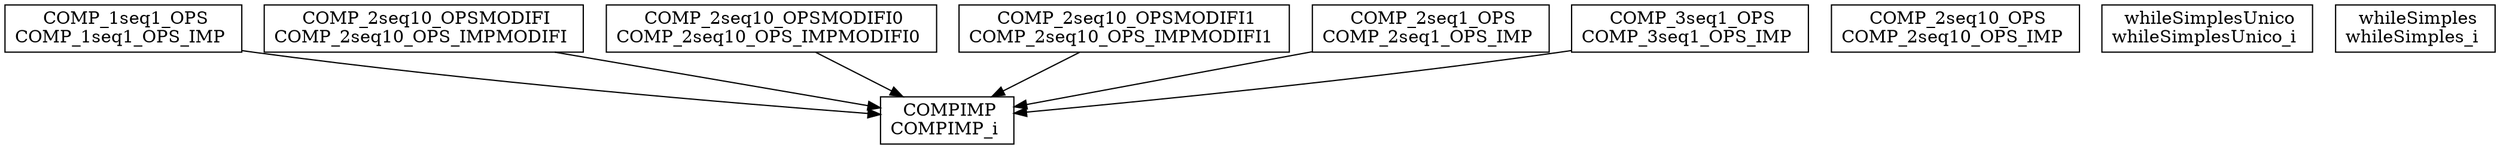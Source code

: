 digraph {
COMPIMP_i [ label=" COMPIMP\nCOMPIMP_i " shape= box ]
COMP_1seq1_OPS_IMP [ label=" COMP_1seq1_OPS\nCOMP_1seq1_OPS_IMP " shape= box ]
COMP_2seq10_OPS_IMP [ label=" COMP_2seq10_OPS\nCOMP_2seq10_OPS_IMP " shape= box ]
COMP_2seq10_OPS_IMPMODIFI [ label=" COMP_2seq10_OPSMODIFI\nCOMP_2seq10_OPS_IMPMODIFI " shape= box ]
COMP_2seq10_OPS_IMPMODIFI0 [ label=" COMP_2seq10_OPSMODIFI0\nCOMP_2seq10_OPS_IMPMODIFI0 " shape= box ]
COMP_2seq10_OPS_IMPMODIFI1 [ label=" COMP_2seq10_OPSMODIFI1\nCOMP_2seq10_OPS_IMPMODIFI1 " shape= box ]
COMP_2seq1_OPS_IMP [ label=" COMP_2seq1_OPS\nCOMP_2seq1_OPS_IMP " shape= box ]
COMP_3seq1_OPS_IMP [ label=" COMP_3seq1_OPS\nCOMP_3seq1_OPS_IMP " shape= box ]
whileSimplesUnico_i [ label=" whileSimplesUnico\nwhileSimplesUnico_i " shape= box ]
whileSimples_i [ label=" whileSimples\nwhileSimples_i " shape= box ]

"COMP_1seq1_OPS_IMP" -> "COMPIMP_i" []
"COMP_2seq10_OPS_IMPMODIFI" -> "COMPIMP_i" []
"COMP_2seq10_OPS_IMPMODIFI0" -> "COMPIMP_i" []
"COMP_2seq10_OPS_IMPMODIFI1" -> "COMPIMP_i" []
"COMP_2seq1_OPS_IMP" -> "COMPIMP_i" []
"COMP_3seq1_OPS_IMP" -> "COMPIMP_i" []
}
